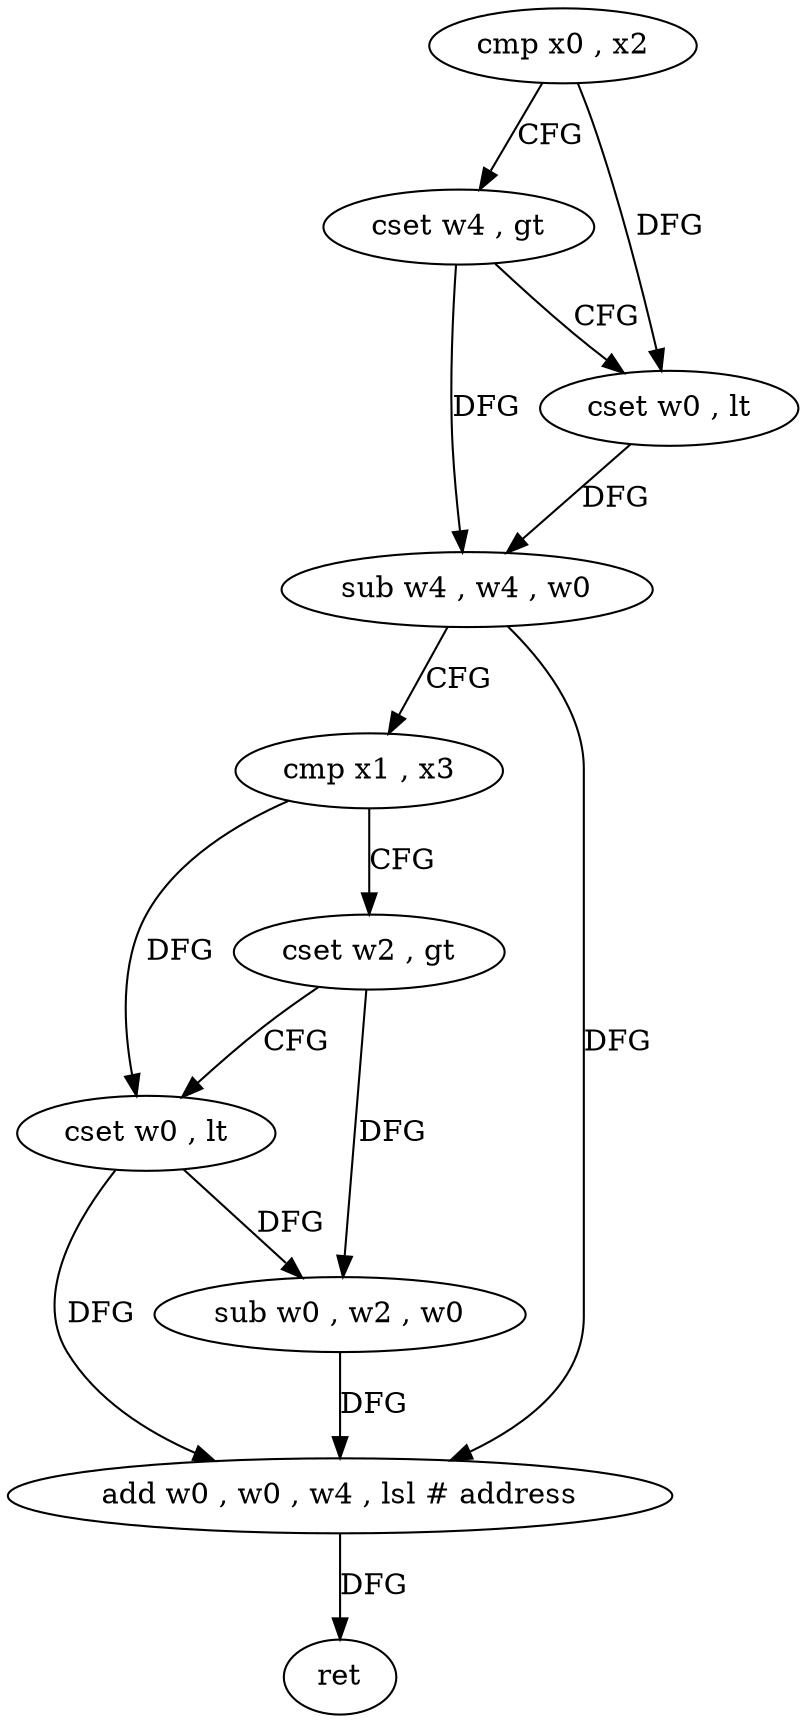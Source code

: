 digraph "func" {
"267172" [label = "cmp x0 , x2" ]
"267176" [label = "cset w4 , gt" ]
"267180" [label = "cset w0 , lt" ]
"267184" [label = "sub w4 , w4 , w0" ]
"267188" [label = "cmp x1 , x3" ]
"267192" [label = "cset w2 , gt" ]
"267196" [label = "cset w0 , lt" ]
"267200" [label = "sub w0 , w2 , w0" ]
"267204" [label = "add w0 , w0 , w4 , lsl # address" ]
"267208" [label = "ret" ]
"267172" -> "267176" [ label = "CFG" ]
"267172" -> "267180" [ label = "DFG" ]
"267176" -> "267180" [ label = "CFG" ]
"267176" -> "267184" [ label = "DFG" ]
"267180" -> "267184" [ label = "DFG" ]
"267184" -> "267188" [ label = "CFG" ]
"267184" -> "267204" [ label = "DFG" ]
"267188" -> "267192" [ label = "CFG" ]
"267188" -> "267196" [ label = "DFG" ]
"267192" -> "267196" [ label = "CFG" ]
"267192" -> "267200" [ label = "DFG" ]
"267196" -> "267200" [ label = "DFG" ]
"267196" -> "267204" [ label = "DFG" ]
"267200" -> "267204" [ label = "DFG" ]
"267204" -> "267208" [ label = "DFG" ]
}
